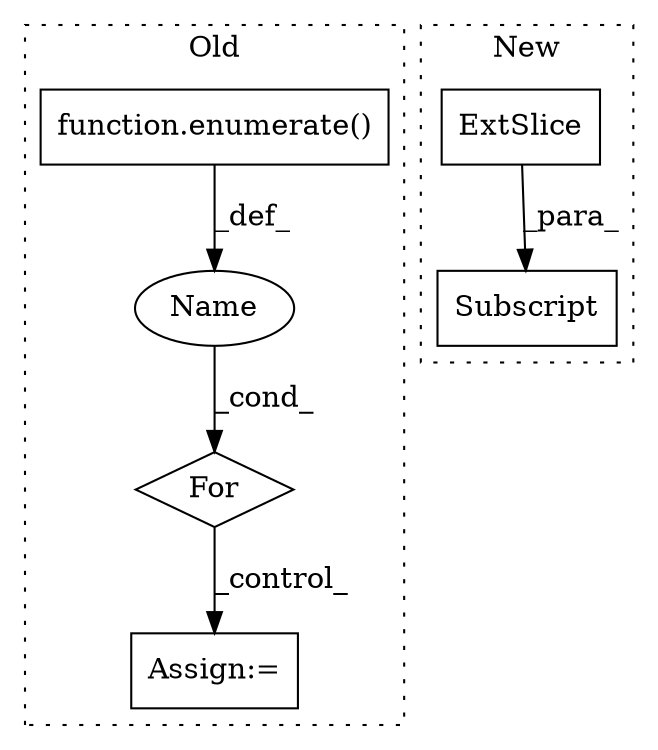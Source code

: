 digraph G {
subgraph cluster0 {
1 [label="function.enumerate()" a="75" s="8830,8861" l="10,1" shape="box"];
4 [label="For" a="107" s="8816,8862" l="4,22" shape="diamond"];
5 [label="Assign:=" a="68" s="8961" l="3" shape="box"];
6 [label="Name" a="87" s="8823" l="3" shape="ellipse"];
label = "Old";
style="dotted";
}
subgraph cluster1 {
2 [label="ExtSlice" a="85" s="8917" l="16" shape="box"];
3 [label="Subscript" a="63" s="8917,0" l="24,0" shape="box"];
label = "New";
style="dotted";
}
1 -> 6 [label="_def_"];
2 -> 3 [label="_para_"];
4 -> 5 [label="_control_"];
6 -> 4 [label="_cond_"];
}